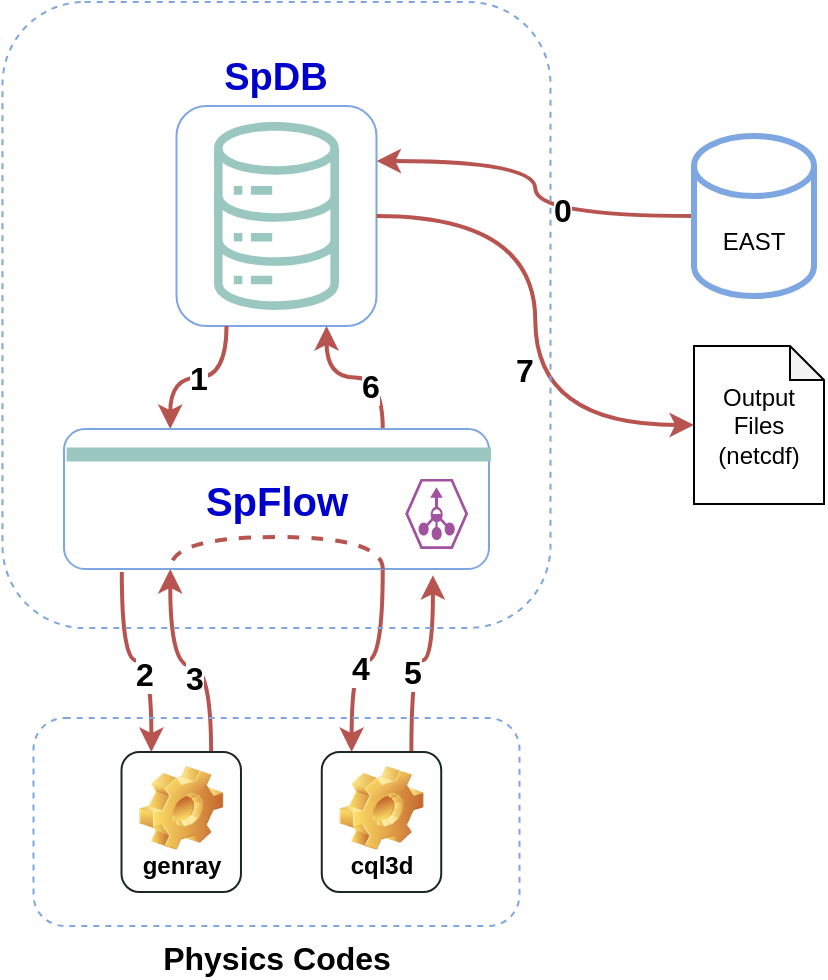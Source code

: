 <mxfile version="14.1.8" type="device"><diagram id="0d7cefc2-ccd6-e077-73ed-a8e48b0cddf6" name="Page-1"><mxGraphModel dx="750" dy="613" grid="0" gridSize="10" guides="1" tooltips="1" connect="1" arrows="1" fold="1" page="1" pageScale="1" pageWidth="1169" pageHeight="827" background="#ffffff" math="0" shadow="0"><root><mxCell id="0"/><mxCell id="1" parent="0"/><mxCell id="pCKTOUlONDfs2JIYT0TL-192" value="" style="edgeStyle=orthogonalEdgeStyle;curved=1;rounded=0;orthogonalLoop=1;jettySize=auto;html=1;startArrow=classic;startFill=1;endArrow=none;endFill=0;strokeWidth=2;entryX=0;entryY=0.5;entryDx=0;entryDy=0;entryPerimeter=0;exitX=1;exitY=0.25;exitDx=0;exitDy=0;strokeColor=#b85450;fillColor=#f8cecc;" parent="1" source="pCKTOUlONDfs2JIYT0TL-196" target="rW6rJ_EEGzRnQuJEZekw-2" edge="1"><mxGeometry relative="1" as="geometry"><mxPoint x="832" y="131.5" as="targetPoint"/></mxGeometry></mxCell><mxCell id="rW6rJ_EEGzRnQuJEZekw-10" value="&lt;b&gt;0&lt;/b&gt;" style="edgeLabel;html=1;align=center;verticalAlign=middle;resizable=0;points=[];fontSize=16;" parent="pCKTOUlONDfs2JIYT0TL-192" vertex="1" connectable="0"><mxGeometry x="0.29" y="3" relative="1" as="geometry"><mxPoint as="offset"/></mxGeometry></mxCell><mxCell id="pCKTOUlONDfs2JIYT0TL-214" value="" style="group;labelPosition=center;verticalLabelPosition=top;align=center;verticalAlign=bottom;" parent="1" vertex="1" connectable="0"><mxGeometry x="586.25" y="71" width="100" height="110" as="geometry"/></mxCell><mxCell id="pCKTOUlONDfs2JIYT0TL-196" value="SpDB" style="rounded=1;whiteSpace=wrap;html=1;strokeColor=#7EA6E0;strokeWidth=1;fillColor=none;labelPosition=center;verticalLabelPosition=top;align=center;verticalAlign=bottom;fontStyle=1;fontSize=19;fontColor=#0000CC;" parent="pCKTOUlONDfs2JIYT0TL-214" vertex="1"><mxGeometry width="100" height="110" as="geometry"/></mxCell><mxCell id="pCKTOUlONDfs2JIYT0TL-189" value="" style="outlineConnect=0;fontColor=#232F3E;gradientColor=none;strokeColor=none;dashed=0;verticalLabelPosition=bottom;verticalAlign=top;align=center;html=1;fontSize=12;fontStyle=0;aspect=fixed;pointerEvents=1;shape=mxgraph.aws4.iot_analytics_data_store;fillColor=#9AC7BF;" parent="pCKTOUlONDfs2JIYT0TL-214" vertex="1"><mxGeometry x="17.5" y="8.05" width="65" height="93.89" as="geometry"/></mxCell><mxCell id="pCKTOUlONDfs2JIYT0TL-198" value="" style="edgeStyle=orthogonalEdgeStyle;curved=1;rounded=0;orthogonalLoop=1;jettySize=auto;html=1;startArrow=none;startFill=0;endArrow=classic;endFill=1;strokeWidth=2;exitX=0.136;exitY=1.021;exitDx=0;exitDy=0;entryX=0.25;entryY=0;entryDx=0;entryDy=0;strokeColor=#b85450;fillColor=#f8cecc;exitPerimeter=0;" parent="1" source="pCKTOUlONDfs2JIYT0TL-144" target="pCKTOUlONDfs2JIYT0TL-183" edge="1"><mxGeometry x="-429" y="-292" as="geometry"><mxPoint x="-559" y="-317.45" as="sourcePoint"/><mxPoint x="-384" y="-353.0" as="targetPoint"/></mxGeometry></mxCell><mxCell id="rW6rJ_EEGzRnQuJEZekw-11" value="&lt;b&gt;2&lt;/b&gt;" style="edgeLabel;html=1;align=center;verticalAlign=middle;resizable=0;points=[];fontSize=16;" parent="pCKTOUlONDfs2JIYT0TL-198" vertex="1" connectable="0"><mxGeometry relative="1" as="geometry"><mxPoint x="2.84" y="6.75" as="offset"/></mxGeometry></mxCell><mxCell id="rW6rJ_EEGzRnQuJEZekw-1" value="Output&lt;br&gt;Files&lt;br&gt;(netcdf)" style="shape=note;whiteSpace=wrap;html=1;backgroundOutline=1;darkOpacity=0.05;size=17;" parent="1" vertex="1"><mxGeometry x="845" y="191" width="65" height="79" as="geometry"/></mxCell><mxCell id="rW6rJ_EEGzRnQuJEZekw-2" value="EAST" style="shape=cylinder3;whiteSpace=wrap;html=1;boundedLbl=1;backgroundOutline=1;size=15;strokeColor=#7EA6E0;strokeWidth=3;" parent="1" vertex="1"><mxGeometry x="845" y="86" width="60" height="80" as="geometry"/></mxCell><mxCell id="rW6rJ_EEGzRnQuJEZekw-4" style="edgeStyle=orthogonalEdgeStyle;rounded=0;orthogonalLoop=1;jettySize=auto;html=1;exitX=1;exitY=0.5;exitDx=0;exitDy=0;entryX=0;entryY=0.5;entryDx=0;entryDy=0;entryPerimeter=0;curved=1;strokeWidth=2;strokeColor=#B85450;" parent="1" source="pCKTOUlONDfs2JIYT0TL-196" target="rW6rJ_EEGzRnQuJEZekw-1" edge="1"><mxGeometry relative="1" as="geometry"/></mxCell><mxCell id="rW6rJ_EEGzRnQuJEZekw-17" value="&lt;b&gt;7&lt;/b&gt;" style="edgeLabel;html=1;align=center;verticalAlign=middle;resizable=0;points=[];fontSize=16;" parent="rW6rJ_EEGzRnQuJEZekw-4" vertex="1" connectable="0"><mxGeometry x="0.813" y="-1" relative="1" as="geometry"><mxPoint x="-60.5" y="-28.5" as="offset"/></mxGeometry></mxCell><mxCell id="rW6rJ_EEGzRnQuJEZekw-8" value="&lt;font style=&quot;font-size: 16px&quot;&gt;&lt;b&gt;1&lt;/b&gt;&lt;/font&gt;" style="edgeStyle=orthogonalEdgeStyle;curved=1;rounded=0;orthogonalLoop=1;jettySize=auto;html=1;exitX=0.25;exitY=1;exitDx=0;exitDy=0;entryX=0.25;entryY=0;entryDx=0;entryDy=0;strokeColor=#B85450;strokeWidth=2;" parent="1" source="pCKTOUlONDfs2JIYT0TL-196" target="pCKTOUlONDfs2JIYT0TL-144" edge="1"><mxGeometry relative="1" as="geometry"/></mxCell><mxCell id="rW6rJ_EEGzRnQuJEZekw-9" style="edgeStyle=orthogonalEdgeStyle;curved=1;rounded=0;orthogonalLoop=1;jettySize=auto;html=1;exitX=0.75;exitY=0;exitDx=0;exitDy=0;entryX=0.75;entryY=1;entryDx=0;entryDy=0;startArrow=none;startFill=0;endArrow=classic;endFill=1;strokeColor=#B85450;strokeWidth=2;" parent="1" source="pCKTOUlONDfs2JIYT0TL-144" target="pCKTOUlONDfs2JIYT0TL-196" edge="1"><mxGeometry relative="1" as="geometry"/></mxCell><mxCell id="rW6rJ_EEGzRnQuJEZekw-16" value="&lt;b&gt;6&lt;/b&gt;" style="edgeLabel;html=1;align=center;verticalAlign=middle;resizable=0;points=[];fontSize=16;" parent="rW6rJ_EEGzRnQuJEZekw-9" vertex="1" connectable="0"><mxGeometry x="-0.194" y="4" relative="1" as="geometry"><mxPoint as="offset"/></mxGeometry></mxCell><mxCell id="pCKTOUlONDfs2JIYT0TL-208" value="&lt;font style=&quot;font-size: 16px&quot;&gt;&lt;b&gt;5&lt;/b&gt;&lt;/font&gt;" style="edgeStyle=orthogonalEdgeStyle;curved=1;rounded=0;orthogonalLoop=1;jettySize=auto;html=1;startArrow=classic;startFill=1;endArrow=none;endFill=0;strokeWidth=2;exitX=0.868;exitY=1.044;exitDx=0;exitDy=0;entryX=0.75;entryY=0;entryDx=0;entryDy=0;strokeColor=#b85450;fillColor=#f8cecc;exitPerimeter=0;" parent="1" source="pCKTOUlONDfs2JIYT0TL-144" target="pCKTOUlONDfs2JIYT0TL-187" edge="1"><mxGeometry as="geometry"><mxPoint x="541.5" y="314" as="sourcePoint"/><mxPoint x="489" y="404" as="targetPoint"/><mxPoint x="-5" y="4" as="offset"/></mxGeometry></mxCell><mxCell id="rW6rJ_EEGzRnQuJEZekw-12" style="edgeStyle=orthogonalEdgeStyle;curved=1;rounded=0;orthogonalLoop=1;jettySize=auto;html=1;exitX=0.75;exitY=0;exitDx=0;exitDy=0;entryX=0.25;entryY=1;entryDx=0;entryDy=0;startArrow=none;startFill=0;endArrow=classic;endFill=1;strokeColor=#B85450;strokeWidth=2;fontSize=16;" parent="1" source="pCKTOUlONDfs2JIYT0TL-183" target="pCKTOUlONDfs2JIYT0TL-144" edge="1"><mxGeometry relative="1" as="geometry"><Array as="points"><mxPoint x="604" y="351"/><mxPoint x="583" y="351"/></Array></mxGeometry></mxCell><mxCell id="rW6rJ_EEGzRnQuJEZekw-14" value="&lt;b&gt;3&lt;/b&gt;" style="edgeLabel;html=1;align=center;verticalAlign=middle;resizable=0;points=[];fontSize=16;" parent="rW6rJ_EEGzRnQuJEZekw-12" vertex="1" connectable="0"><mxGeometry x="0.087" y="14" relative="1" as="geometry"><mxPoint x="9.56" y="-8" as="offset"/></mxGeometry></mxCell><mxCell id="rW6rJ_EEGzRnQuJEZekw-13" style="edgeStyle=orthogonalEdgeStyle;curved=1;rounded=0;orthogonalLoop=1;jettySize=auto;html=1;exitX=0.75;exitY=1;exitDx=0;exitDy=0;entryX=0.25;entryY=0;entryDx=0;entryDy=0;startArrow=none;startFill=0;endArrow=classic;endFill=1;strokeColor=#B85450;strokeWidth=2;fontSize=16;" parent="1" source="pCKTOUlONDfs2JIYT0TL-144" target="pCKTOUlONDfs2JIYT0TL-187" edge="1"><mxGeometry relative="1" as="geometry"/></mxCell><mxCell id="rW6rJ_EEGzRnQuJEZekw-15" value="&lt;b&gt;4&lt;/b&gt;" style="edgeLabel;html=1;align=center;verticalAlign=middle;resizable=0;points=[];fontSize=16;" parent="rW6rJ_EEGzRnQuJEZekw-13" vertex="1" connectable="0"><mxGeometry x="-0.035" y="10" relative="1" as="geometry"><mxPoint x="-5.47" y="-6.89" as="offset"/></mxGeometry></mxCell><mxCell id="kmqm2lv1OA0mDl9a_6Eu-2" value="" style="group" vertex="1" connectable="0" parent="1"><mxGeometry x="514.75" y="377" width="243" height="104" as="geometry"/></mxCell><mxCell id="pCKTOUlONDfs2JIYT0TL-142" value="Physics Codes" style="rounded=1;whiteSpace=wrap;html=1;dashed=1;strokeColor=#7EA6E0;strokeWidth=1;fillColor=none;labelPosition=center;verticalLabelPosition=bottom;align=center;verticalAlign=top;fontSize=16;fontStyle=1" parent="kmqm2lv1OA0mDl9a_6Eu-2" vertex="1"><mxGeometry width="243" height="104" as="geometry"/></mxCell><mxCell id="pCKTOUlONDfs2JIYT0TL-183" value="genray" style="label;whiteSpace=wrap;html=1;align=center;verticalAlign=bottom;spacingLeft=0;spacingBottom=4;imageAlign=center;imageVerticalAlign=top;image=img/clipart/Gear_128x128.png;strokeColor=#1E2625;strokeWidth=1;fillColor=none;" parent="kmqm2lv1OA0mDl9a_6Eu-2" vertex="1"><mxGeometry x="44.005" y="17" width="59.73" height="70" as="geometry"/></mxCell><mxCell id="pCKTOUlONDfs2JIYT0TL-187" value="cql3d" style="label;whiteSpace=wrap;html=1;align=center;verticalAlign=bottom;spacingLeft=0;spacingBottom=4;imageAlign=center;imageVerticalAlign=top;image=img/clipart/Gear_128x128.png;strokeColor=#1E2625;strokeWidth=1;fillColor=none;" parent="kmqm2lv1OA0mDl9a_6Eu-2" vertex="1"><mxGeometry x="144.133" y="17" width="59.73" height="70" as="geometry"/></mxCell><mxCell id="kmqm2lv1OA0mDl9a_6Eu-6" value="" style="group" vertex="1" connectable="0" parent="1"><mxGeometry x="499.25" y="19" width="274" height="313" as="geometry"/></mxCell><mxCell id="pCKTOUlONDfs2JIYT0TL-133" value="" style="rounded=1;whiteSpace=wrap;html=1;strokeColor=#7EA6E0;strokeWidth=1;fillColor=none;dashed=1;fontStyle=1" parent="kmqm2lv1OA0mDl9a_6Eu-6" vertex="1"><mxGeometry width="274" height="313" as="geometry"/></mxCell><mxCell id="kmqm2lv1OA0mDl9a_6Eu-5" value="" style="group" vertex="1" connectable="0" parent="kmqm2lv1OA0mDl9a_6Eu-6"><mxGeometry x="30.75" y="213.5" width="213.545" height="70" as="geometry"/></mxCell><mxCell id="pCKTOUlONDfs2JIYT0TL-144" value="&lt;b style=&quot;font-size: 20px&quot;&gt;&lt;font color=&quot;#0000cc&quot;&gt;SpFlow&lt;/font&gt;&lt;/b&gt;" style="rounded=1;whiteSpace=wrap;html=1;strokeColor=#7EA6E0;strokeWidth=1;fillColor=none;" parent="kmqm2lv1OA0mDl9a_6Eu-5" vertex="1"><mxGeometry width="212.5" height="70" as="geometry"/></mxCell><mxCell id="pCKTOUlONDfs2JIYT0TL-158" value="" style="line;strokeWidth=7;direction=south;html=1;perimeter=backbonePerimeter;points=[];outlineConnect=0;fillColor=none;strokeColor=#9AC7BF;rotation=90;" parent="kmqm2lv1OA0mDl9a_6Eu-5" vertex="1"><mxGeometry x="106.68" y="-93.36" width="1.51" height="212.22" as="geometry"/></mxCell><mxCell id="pCKTOUlONDfs2JIYT0TL-202" value="" style="verticalLabelPosition=bottom;html=1;fillColor=#A153A0;strokeColor=#ffffff;verticalAlign=top;align=center;points=[[0,0.5,0],[0.125,0.25,0],[0.25,0,0],[0.5,0,0],[0.75,0,0],[0.875,0.25,0],[1,0.5,0],[0.875,0.75,0],[0.75,1,0],[0.5,1,0],[0.125,0.75,0]];pointerEvents=1;shape=mxgraph.cisco_safe.compositeIcon;bgIcon=mxgraph.cisco_safe.design.blank_device;resIcon=mxgraph.cisco_safe.design.flow_collector_2;" parent="kmqm2lv1OA0mDl9a_6Eu-5" vertex="1"><mxGeometry x="170.69" y="25" width="31.31" height="35" as="geometry"/></mxCell><mxCell id="kmqm2lv1OA0mDl9a_6Eu-1" style="edgeStyle=orthogonalEdgeStyle;rounded=0;orthogonalLoop=1;jettySize=auto;html=1;exitX=0.75;exitY=1;exitDx=0;exitDy=0;entryX=0.25;entryY=1;entryDx=0;entryDy=0;curved=1;endArrow=none;endFill=0;dashed=1;strokeColor=#B85450;strokeWidth=2;" edge="1" parent="kmqm2lv1OA0mDl9a_6Eu-5" source="pCKTOUlONDfs2JIYT0TL-144" target="pCKTOUlONDfs2JIYT0TL-144"><mxGeometry as="geometry"><Array as="points"><mxPoint x="159" y="54"/><mxPoint x="53" y="54"/></Array></mxGeometry></mxCell></root></mxGraphModel></diagram></mxfile>